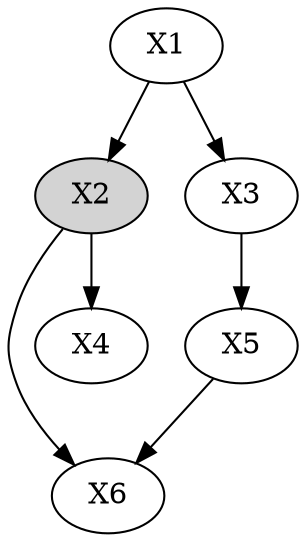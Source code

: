 digraph {
    X2 [style="filled"];
    X1->X3;
    X1->X2;
    X3->X5;
    X2->X6;
    X5->X6;
    X2->X4;
}
